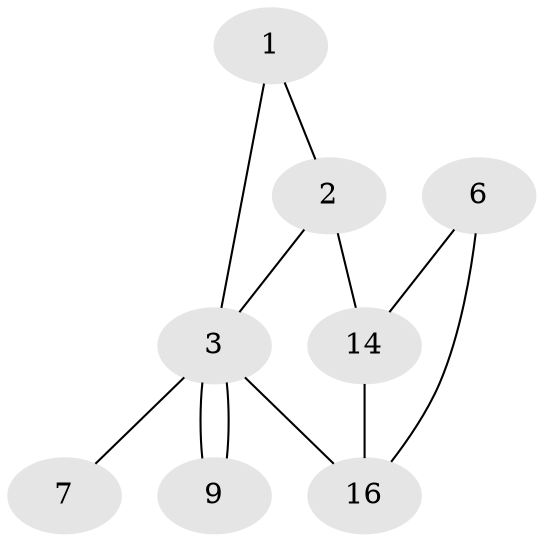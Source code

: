 // Generated by graph-tools (version 1.1) at 2025/46/02/15/25 05:46:28]
// undirected, 8 vertices, 11 edges
graph export_dot {
graph [start="1"]
  node [color=gray90,style=filled];
  1 [super="+18"];
  2 [super="+11"];
  3 [super="+4+5+10+17+19"];
  6 [super="+4+8+12"];
  7 [super="+13+20"];
  9 [super="+15"];
  14 [super="+8"];
  16;
  1 -- 2;
  1 -- 3;
  2 -- 3;
  2 -- 14;
  3 -- 7;
  3 -- 9;
  3 -- 9;
  3 -- 16;
  6 -- 14;
  6 -- 16;
  14 -- 16;
}
